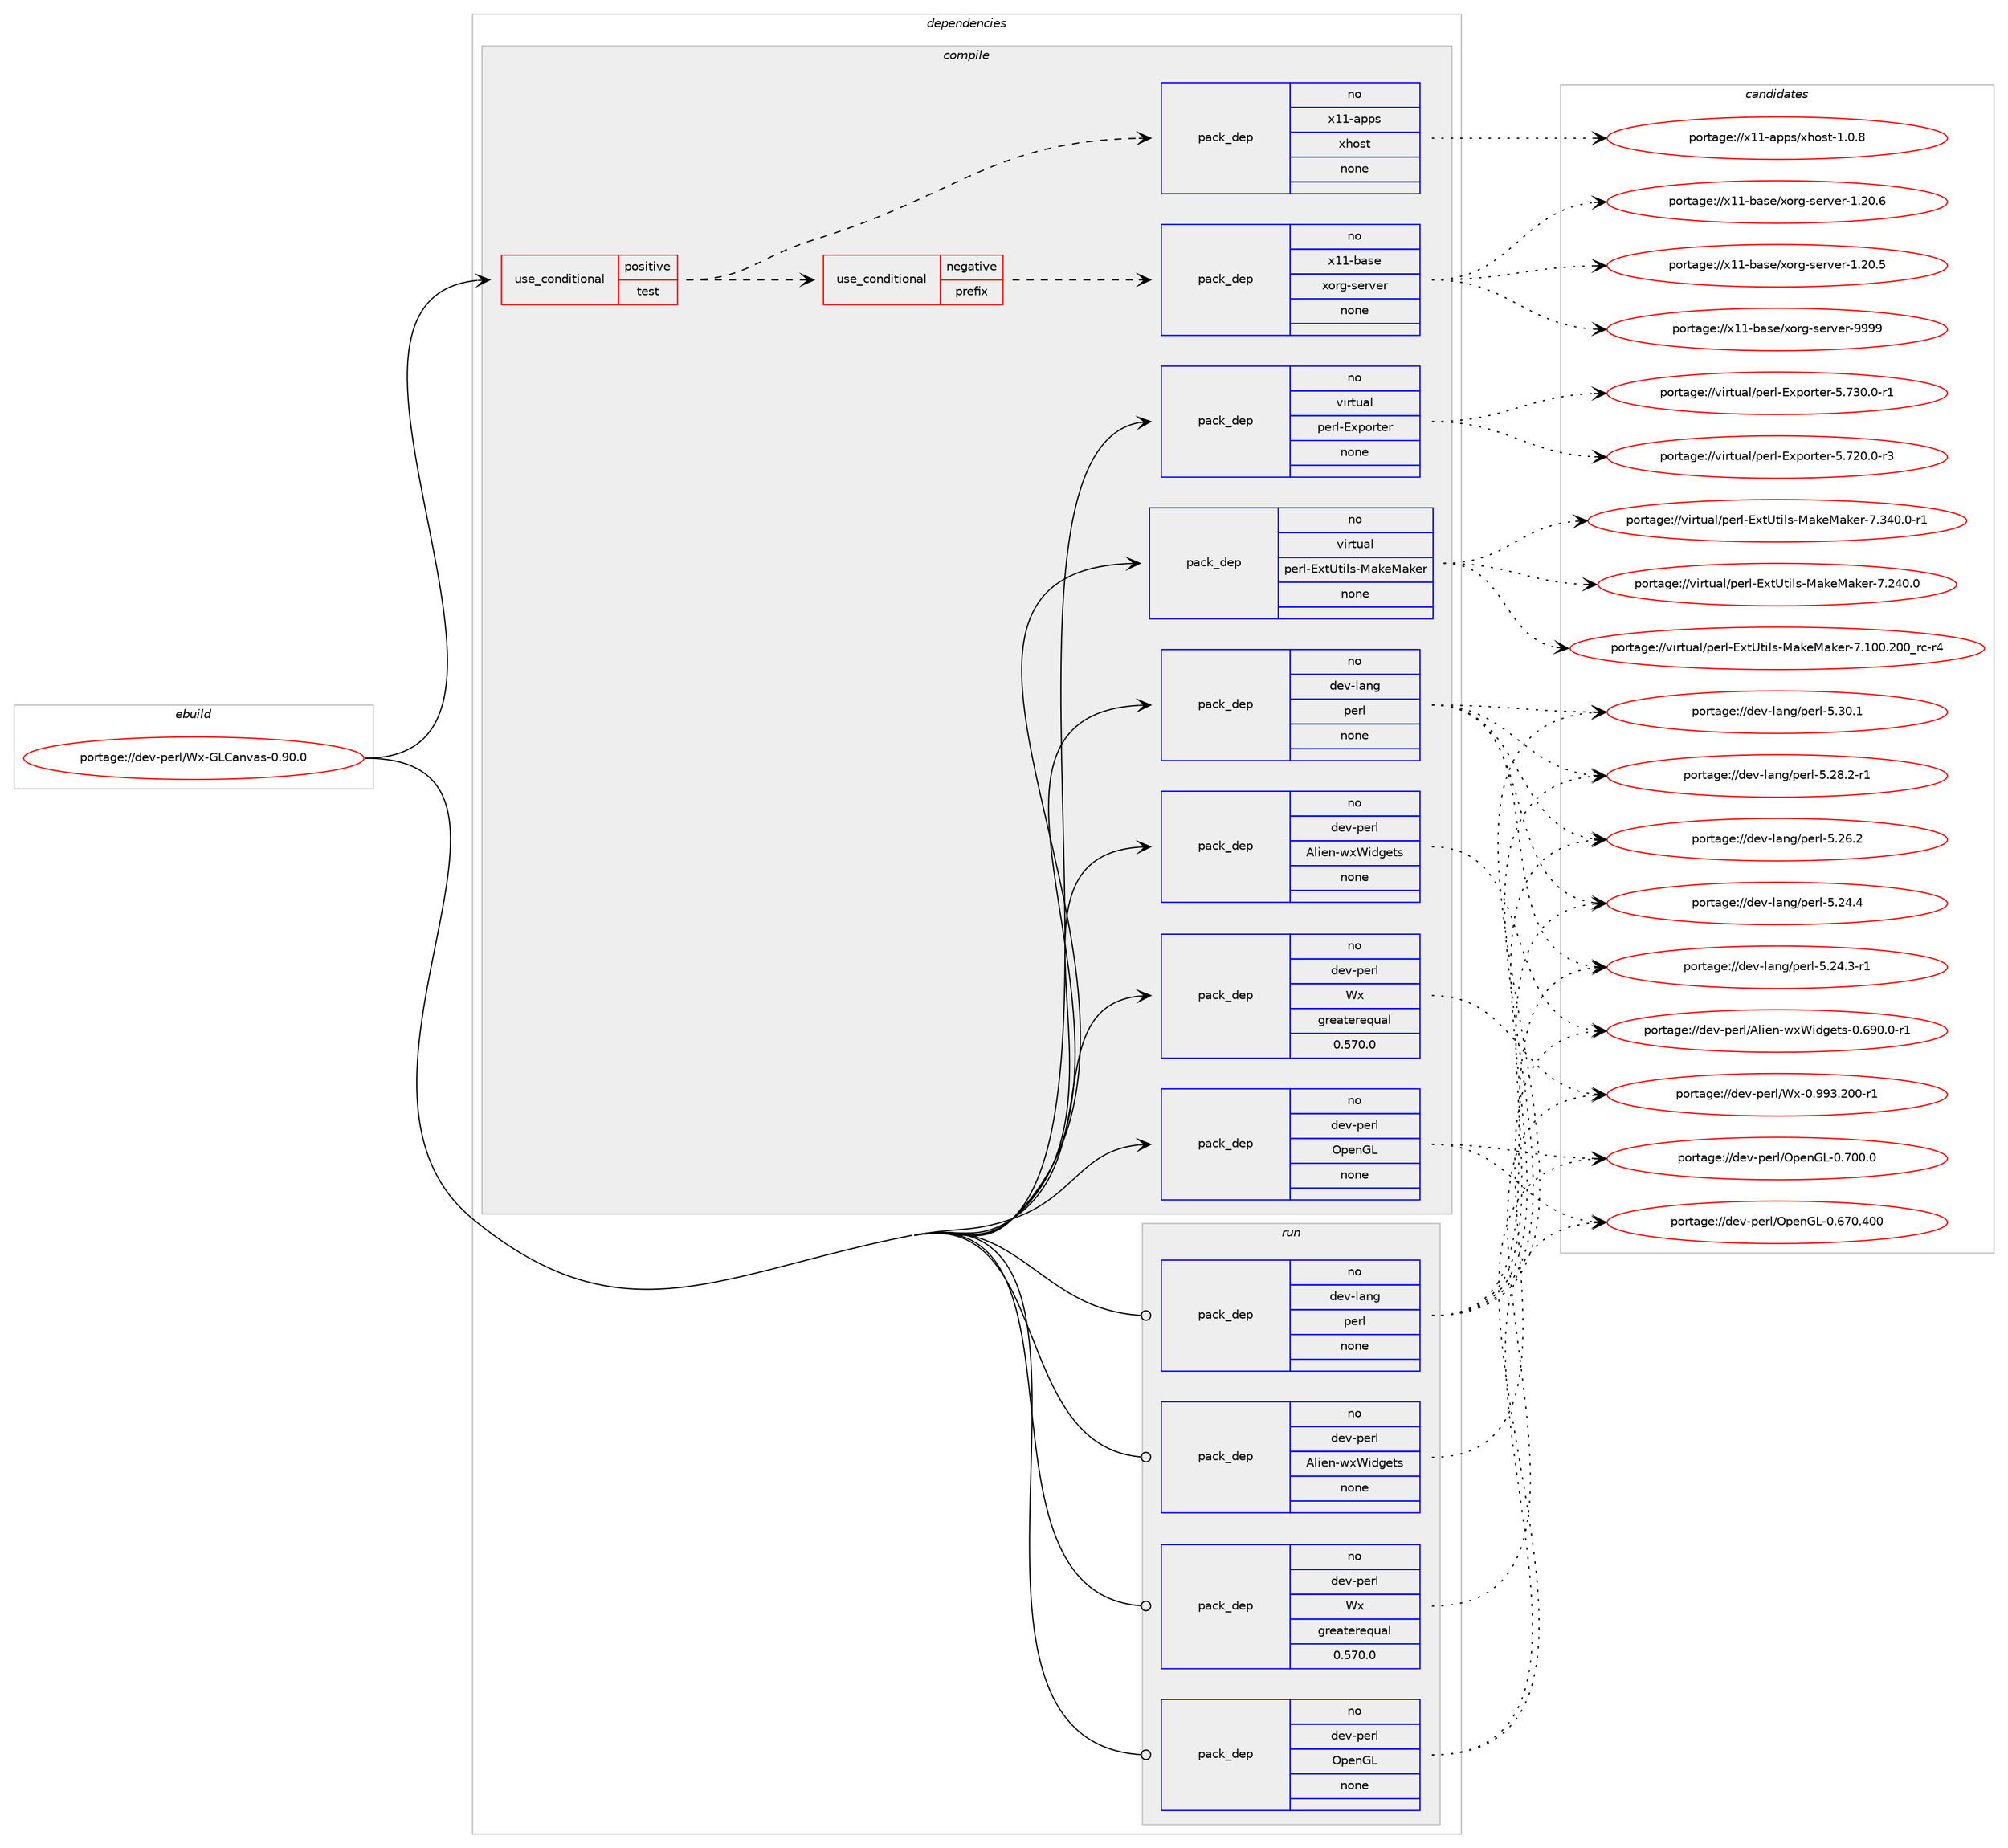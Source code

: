 digraph prolog {

# *************
# Graph options
# *************

newrank=true;
concentrate=true;
compound=true;
graph [rankdir=LR,fontname=Helvetica,fontsize=10,ranksep=1.5];#, ranksep=2.5, nodesep=0.2];
edge  [arrowhead=vee];
node  [fontname=Helvetica,fontsize=10];

# **********
# The ebuild
# **********

subgraph cluster_leftcol {
color=gray;
rank=same;
label=<<i>ebuild</i>>;
id [label="portage://dev-perl/Wx-GLCanvas-0.90.0", color=red, width=4, href="../dev-perl/Wx-GLCanvas-0.90.0.svg"];
}

# ****************
# The dependencies
# ****************

subgraph cluster_midcol {
color=gray;
label=<<i>dependencies</i>>;
subgraph cluster_compile {
fillcolor="#eeeeee";
style=filled;
label=<<i>compile</i>>;
subgraph cond121230 {
dependency479586 [label=<<TABLE BORDER="0" CELLBORDER="1" CELLSPACING="0" CELLPADDING="4"><TR><TD ROWSPAN="3" CELLPADDING="10">use_conditional</TD></TR><TR><TD>positive</TD></TR><TR><TD>test</TD></TR></TABLE>>, shape=none, color=red];
subgraph cond121231 {
dependency479587 [label=<<TABLE BORDER="0" CELLBORDER="1" CELLSPACING="0" CELLPADDING="4"><TR><TD ROWSPAN="3" CELLPADDING="10">use_conditional</TD></TR><TR><TD>negative</TD></TR><TR><TD>prefix</TD></TR></TABLE>>, shape=none, color=red];
subgraph pack353300 {
dependency479588 [label=<<TABLE BORDER="0" CELLBORDER="1" CELLSPACING="0" CELLPADDING="4" WIDTH="220"><TR><TD ROWSPAN="6" CELLPADDING="30">pack_dep</TD></TR><TR><TD WIDTH="110">no</TD></TR><TR><TD>x11-base</TD></TR><TR><TD>xorg-server</TD></TR><TR><TD>none</TD></TR><TR><TD></TD></TR></TABLE>>, shape=none, color=blue];
}
dependency479587:e -> dependency479588:w [weight=20,style="dashed",arrowhead="vee"];
}
dependency479586:e -> dependency479587:w [weight=20,style="dashed",arrowhead="vee"];
subgraph pack353301 {
dependency479589 [label=<<TABLE BORDER="0" CELLBORDER="1" CELLSPACING="0" CELLPADDING="4" WIDTH="220"><TR><TD ROWSPAN="6" CELLPADDING="30">pack_dep</TD></TR><TR><TD WIDTH="110">no</TD></TR><TR><TD>x11-apps</TD></TR><TR><TD>xhost</TD></TR><TR><TD>none</TD></TR><TR><TD></TD></TR></TABLE>>, shape=none, color=blue];
}
dependency479586:e -> dependency479589:w [weight=20,style="dashed",arrowhead="vee"];
}
id:e -> dependency479586:w [weight=20,style="solid",arrowhead="vee"];
subgraph pack353302 {
dependency479590 [label=<<TABLE BORDER="0" CELLBORDER="1" CELLSPACING="0" CELLPADDING="4" WIDTH="220"><TR><TD ROWSPAN="6" CELLPADDING="30">pack_dep</TD></TR><TR><TD WIDTH="110">no</TD></TR><TR><TD>dev-lang</TD></TR><TR><TD>perl</TD></TR><TR><TD>none</TD></TR><TR><TD></TD></TR></TABLE>>, shape=none, color=blue];
}
id:e -> dependency479590:w [weight=20,style="solid",arrowhead="vee"];
subgraph pack353303 {
dependency479591 [label=<<TABLE BORDER="0" CELLBORDER="1" CELLSPACING="0" CELLPADDING="4" WIDTH="220"><TR><TD ROWSPAN="6" CELLPADDING="30">pack_dep</TD></TR><TR><TD WIDTH="110">no</TD></TR><TR><TD>dev-perl</TD></TR><TR><TD>Alien-wxWidgets</TD></TR><TR><TD>none</TD></TR><TR><TD></TD></TR></TABLE>>, shape=none, color=blue];
}
id:e -> dependency479591:w [weight=20,style="solid",arrowhead="vee"];
subgraph pack353304 {
dependency479592 [label=<<TABLE BORDER="0" CELLBORDER="1" CELLSPACING="0" CELLPADDING="4" WIDTH="220"><TR><TD ROWSPAN="6" CELLPADDING="30">pack_dep</TD></TR><TR><TD WIDTH="110">no</TD></TR><TR><TD>dev-perl</TD></TR><TR><TD>OpenGL</TD></TR><TR><TD>none</TD></TR><TR><TD></TD></TR></TABLE>>, shape=none, color=blue];
}
id:e -> dependency479592:w [weight=20,style="solid",arrowhead="vee"];
subgraph pack353305 {
dependency479593 [label=<<TABLE BORDER="0" CELLBORDER="1" CELLSPACING="0" CELLPADDING="4" WIDTH="220"><TR><TD ROWSPAN="6" CELLPADDING="30">pack_dep</TD></TR><TR><TD WIDTH="110">no</TD></TR><TR><TD>dev-perl</TD></TR><TR><TD>Wx</TD></TR><TR><TD>greaterequal</TD></TR><TR><TD>0.570.0</TD></TR></TABLE>>, shape=none, color=blue];
}
id:e -> dependency479593:w [weight=20,style="solid",arrowhead="vee"];
subgraph pack353306 {
dependency479594 [label=<<TABLE BORDER="0" CELLBORDER="1" CELLSPACING="0" CELLPADDING="4" WIDTH="220"><TR><TD ROWSPAN="6" CELLPADDING="30">pack_dep</TD></TR><TR><TD WIDTH="110">no</TD></TR><TR><TD>virtual</TD></TR><TR><TD>perl-Exporter</TD></TR><TR><TD>none</TD></TR><TR><TD></TD></TR></TABLE>>, shape=none, color=blue];
}
id:e -> dependency479594:w [weight=20,style="solid",arrowhead="vee"];
subgraph pack353307 {
dependency479595 [label=<<TABLE BORDER="0" CELLBORDER="1" CELLSPACING="0" CELLPADDING="4" WIDTH="220"><TR><TD ROWSPAN="6" CELLPADDING="30">pack_dep</TD></TR><TR><TD WIDTH="110">no</TD></TR><TR><TD>virtual</TD></TR><TR><TD>perl-ExtUtils-MakeMaker</TD></TR><TR><TD>none</TD></TR><TR><TD></TD></TR></TABLE>>, shape=none, color=blue];
}
id:e -> dependency479595:w [weight=20,style="solid",arrowhead="vee"];
}
subgraph cluster_compileandrun {
fillcolor="#eeeeee";
style=filled;
label=<<i>compile and run</i>>;
}
subgraph cluster_run {
fillcolor="#eeeeee";
style=filled;
label=<<i>run</i>>;
subgraph pack353308 {
dependency479596 [label=<<TABLE BORDER="0" CELLBORDER="1" CELLSPACING="0" CELLPADDING="4" WIDTH="220"><TR><TD ROWSPAN="6" CELLPADDING="30">pack_dep</TD></TR><TR><TD WIDTH="110">no</TD></TR><TR><TD>dev-lang</TD></TR><TR><TD>perl</TD></TR><TR><TD>none</TD></TR><TR><TD></TD></TR></TABLE>>, shape=none, color=blue];
}
id:e -> dependency479596:w [weight=20,style="solid",arrowhead="odot"];
subgraph pack353309 {
dependency479597 [label=<<TABLE BORDER="0" CELLBORDER="1" CELLSPACING="0" CELLPADDING="4" WIDTH="220"><TR><TD ROWSPAN="6" CELLPADDING="30">pack_dep</TD></TR><TR><TD WIDTH="110">no</TD></TR><TR><TD>dev-perl</TD></TR><TR><TD>Alien-wxWidgets</TD></TR><TR><TD>none</TD></TR><TR><TD></TD></TR></TABLE>>, shape=none, color=blue];
}
id:e -> dependency479597:w [weight=20,style="solid",arrowhead="odot"];
subgraph pack353310 {
dependency479598 [label=<<TABLE BORDER="0" CELLBORDER="1" CELLSPACING="0" CELLPADDING="4" WIDTH="220"><TR><TD ROWSPAN="6" CELLPADDING="30">pack_dep</TD></TR><TR><TD WIDTH="110">no</TD></TR><TR><TD>dev-perl</TD></TR><TR><TD>OpenGL</TD></TR><TR><TD>none</TD></TR><TR><TD></TD></TR></TABLE>>, shape=none, color=blue];
}
id:e -> dependency479598:w [weight=20,style="solid",arrowhead="odot"];
subgraph pack353311 {
dependency479599 [label=<<TABLE BORDER="0" CELLBORDER="1" CELLSPACING="0" CELLPADDING="4" WIDTH="220"><TR><TD ROWSPAN="6" CELLPADDING="30">pack_dep</TD></TR><TR><TD WIDTH="110">no</TD></TR><TR><TD>dev-perl</TD></TR><TR><TD>Wx</TD></TR><TR><TD>greaterequal</TD></TR><TR><TD>0.570.0</TD></TR></TABLE>>, shape=none, color=blue];
}
id:e -> dependency479599:w [weight=20,style="solid",arrowhead="odot"];
}
}

# **************
# The candidates
# **************

subgraph cluster_choices {
rank=same;
color=gray;
label=<<i>candidates</i>>;

subgraph choice353300 {
color=black;
nodesep=1;
choice120494945989711510147120111114103451151011141181011144557575757 [label="portage://x11-base/xorg-server-9999", color=red, width=4,href="../x11-base/xorg-server-9999.svg"];
choice1204949459897115101471201111141034511510111411810111445494650484654 [label="portage://x11-base/xorg-server-1.20.6", color=red, width=4,href="../x11-base/xorg-server-1.20.6.svg"];
choice1204949459897115101471201111141034511510111411810111445494650484653 [label="portage://x11-base/xorg-server-1.20.5", color=red, width=4,href="../x11-base/xorg-server-1.20.5.svg"];
dependency479588:e -> choice120494945989711510147120111114103451151011141181011144557575757:w [style=dotted,weight="100"];
dependency479588:e -> choice1204949459897115101471201111141034511510111411810111445494650484654:w [style=dotted,weight="100"];
dependency479588:e -> choice1204949459897115101471201111141034511510111411810111445494650484653:w [style=dotted,weight="100"];
}
subgraph choice353301 {
color=black;
nodesep=1;
choice1204949459711211211547120104111115116454946484656 [label="portage://x11-apps/xhost-1.0.8", color=red, width=4,href="../x11-apps/xhost-1.0.8.svg"];
dependency479589:e -> choice1204949459711211211547120104111115116454946484656:w [style=dotted,weight="100"];
}
subgraph choice353302 {
color=black;
nodesep=1;
choice10010111845108971101034711210111410845534651484649 [label="portage://dev-lang/perl-5.30.1", color=red, width=4,href="../dev-lang/perl-5.30.1.svg"];
choice100101118451089711010347112101114108455346505646504511449 [label="portage://dev-lang/perl-5.28.2-r1", color=red, width=4,href="../dev-lang/perl-5.28.2-r1.svg"];
choice10010111845108971101034711210111410845534650544650 [label="portage://dev-lang/perl-5.26.2", color=red, width=4,href="../dev-lang/perl-5.26.2.svg"];
choice10010111845108971101034711210111410845534650524652 [label="portage://dev-lang/perl-5.24.4", color=red, width=4,href="../dev-lang/perl-5.24.4.svg"];
choice100101118451089711010347112101114108455346505246514511449 [label="portage://dev-lang/perl-5.24.3-r1", color=red, width=4,href="../dev-lang/perl-5.24.3-r1.svg"];
dependency479590:e -> choice10010111845108971101034711210111410845534651484649:w [style=dotted,weight="100"];
dependency479590:e -> choice100101118451089711010347112101114108455346505646504511449:w [style=dotted,weight="100"];
dependency479590:e -> choice10010111845108971101034711210111410845534650544650:w [style=dotted,weight="100"];
dependency479590:e -> choice10010111845108971101034711210111410845534650524652:w [style=dotted,weight="100"];
dependency479590:e -> choice100101118451089711010347112101114108455346505246514511449:w [style=dotted,weight="100"];
}
subgraph choice353303 {
color=black;
nodesep=1;
choice100101118451121011141084765108105101110451191208710510010310111611545484654574846484511449 [label="portage://dev-perl/Alien-wxWidgets-0.690.0-r1", color=red, width=4,href="../dev-perl/Alien-wxWidgets-0.690.0-r1.svg"];
dependency479591:e -> choice100101118451121011141084765108105101110451191208710510010310111611545484654574846484511449:w [style=dotted,weight="100"];
}
subgraph choice353304 {
color=black;
nodesep=1;
choice10010111845112101114108477911210111071764548465548484648 [label="portage://dev-perl/OpenGL-0.700.0", color=red, width=4,href="../dev-perl/OpenGL-0.700.0.svg"];
choice100101118451121011141084779112101110717645484654554846524848 [label="portage://dev-perl/OpenGL-0.670.400", color=red, width=4,href="../dev-perl/OpenGL-0.670.400.svg"];
dependency479592:e -> choice10010111845112101114108477911210111071764548465548484648:w [style=dotted,weight="100"];
dependency479592:e -> choice100101118451121011141084779112101110717645484654554846524848:w [style=dotted,weight="100"];
}
subgraph choice353305 {
color=black;
nodesep=1;
choice100101118451121011141084787120454846575751465048484511449 [label="portage://dev-perl/Wx-0.993.200-r1", color=red, width=4,href="../dev-perl/Wx-0.993.200-r1.svg"];
dependency479593:e -> choice100101118451121011141084787120454846575751465048484511449:w [style=dotted,weight="100"];
}
subgraph choice353306 {
color=black;
nodesep=1;
choice1181051141161179710847112101114108456912011211111411610111445534655514846484511449 [label="portage://virtual/perl-Exporter-5.730.0-r1", color=red, width=4,href="../virtual/perl-Exporter-5.730.0-r1.svg"];
choice1181051141161179710847112101114108456912011211111411610111445534655504846484511451 [label="portage://virtual/perl-Exporter-5.720.0-r3", color=red, width=4,href="../virtual/perl-Exporter-5.720.0-r3.svg"];
dependency479594:e -> choice1181051141161179710847112101114108456912011211111411610111445534655514846484511449:w [style=dotted,weight="100"];
dependency479594:e -> choice1181051141161179710847112101114108456912011211111411610111445534655504846484511451:w [style=dotted,weight="100"];
}
subgraph choice353307 {
color=black;
nodesep=1;
choice1181051141161179710847112101114108456912011685116105108115457797107101779710710111445554651524846484511449 [label="portage://virtual/perl-ExtUtils-MakeMaker-7.340.0-r1", color=red, width=4,href="../virtual/perl-ExtUtils-MakeMaker-7.340.0-r1.svg"];
choice118105114116117971084711210111410845691201168511610510811545779710710177971071011144555465052484648 [label="portage://virtual/perl-ExtUtils-MakeMaker-7.240.0", color=red, width=4,href="../virtual/perl-ExtUtils-MakeMaker-7.240.0.svg"];
choice118105114116117971084711210111410845691201168511610510811545779710710177971071011144555464948484650484895114994511452 [label="portage://virtual/perl-ExtUtils-MakeMaker-7.100.200_rc-r4", color=red, width=4,href="../virtual/perl-ExtUtils-MakeMaker-7.100.200_rc-r4.svg"];
dependency479595:e -> choice1181051141161179710847112101114108456912011685116105108115457797107101779710710111445554651524846484511449:w [style=dotted,weight="100"];
dependency479595:e -> choice118105114116117971084711210111410845691201168511610510811545779710710177971071011144555465052484648:w [style=dotted,weight="100"];
dependency479595:e -> choice118105114116117971084711210111410845691201168511610510811545779710710177971071011144555464948484650484895114994511452:w [style=dotted,weight="100"];
}
subgraph choice353308 {
color=black;
nodesep=1;
choice10010111845108971101034711210111410845534651484649 [label="portage://dev-lang/perl-5.30.1", color=red, width=4,href="../dev-lang/perl-5.30.1.svg"];
choice100101118451089711010347112101114108455346505646504511449 [label="portage://dev-lang/perl-5.28.2-r1", color=red, width=4,href="../dev-lang/perl-5.28.2-r1.svg"];
choice10010111845108971101034711210111410845534650544650 [label="portage://dev-lang/perl-5.26.2", color=red, width=4,href="../dev-lang/perl-5.26.2.svg"];
choice10010111845108971101034711210111410845534650524652 [label="portage://dev-lang/perl-5.24.4", color=red, width=4,href="../dev-lang/perl-5.24.4.svg"];
choice100101118451089711010347112101114108455346505246514511449 [label="portage://dev-lang/perl-5.24.3-r1", color=red, width=4,href="../dev-lang/perl-5.24.3-r1.svg"];
dependency479596:e -> choice10010111845108971101034711210111410845534651484649:w [style=dotted,weight="100"];
dependency479596:e -> choice100101118451089711010347112101114108455346505646504511449:w [style=dotted,weight="100"];
dependency479596:e -> choice10010111845108971101034711210111410845534650544650:w [style=dotted,weight="100"];
dependency479596:e -> choice10010111845108971101034711210111410845534650524652:w [style=dotted,weight="100"];
dependency479596:e -> choice100101118451089711010347112101114108455346505246514511449:w [style=dotted,weight="100"];
}
subgraph choice353309 {
color=black;
nodesep=1;
choice100101118451121011141084765108105101110451191208710510010310111611545484654574846484511449 [label="portage://dev-perl/Alien-wxWidgets-0.690.0-r1", color=red, width=4,href="../dev-perl/Alien-wxWidgets-0.690.0-r1.svg"];
dependency479597:e -> choice100101118451121011141084765108105101110451191208710510010310111611545484654574846484511449:w [style=dotted,weight="100"];
}
subgraph choice353310 {
color=black;
nodesep=1;
choice10010111845112101114108477911210111071764548465548484648 [label="portage://dev-perl/OpenGL-0.700.0", color=red, width=4,href="../dev-perl/OpenGL-0.700.0.svg"];
choice100101118451121011141084779112101110717645484654554846524848 [label="portage://dev-perl/OpenGL-0.670.400", color=red, width=4,href="../dev-perl/OpenGL-0.670.400.svg"];
dependency479598:e -> choice10010111845112101114108477911210111071764548465548484648:w [style=dotted,weight="100"];
dependency479598:e -> choice100101118451121011141084779112101110717645484654554846524848:w [style=dotted,weight="100"];
}
subgraph choice353311 {
color=black;
nodesep=1;
choice100101118451121011141084787120454846575751465048484511449 [label="portage://dev-perl/Wx-0.993.200-r1", color=red, width=4,href="../dev-perl/Wx-0.993.200-r1.svg"];
dependency479599:e -> choice100101118451121011141084787120454846575751465048484511449:w [style=dotted,weight="100"];
}
}

}
